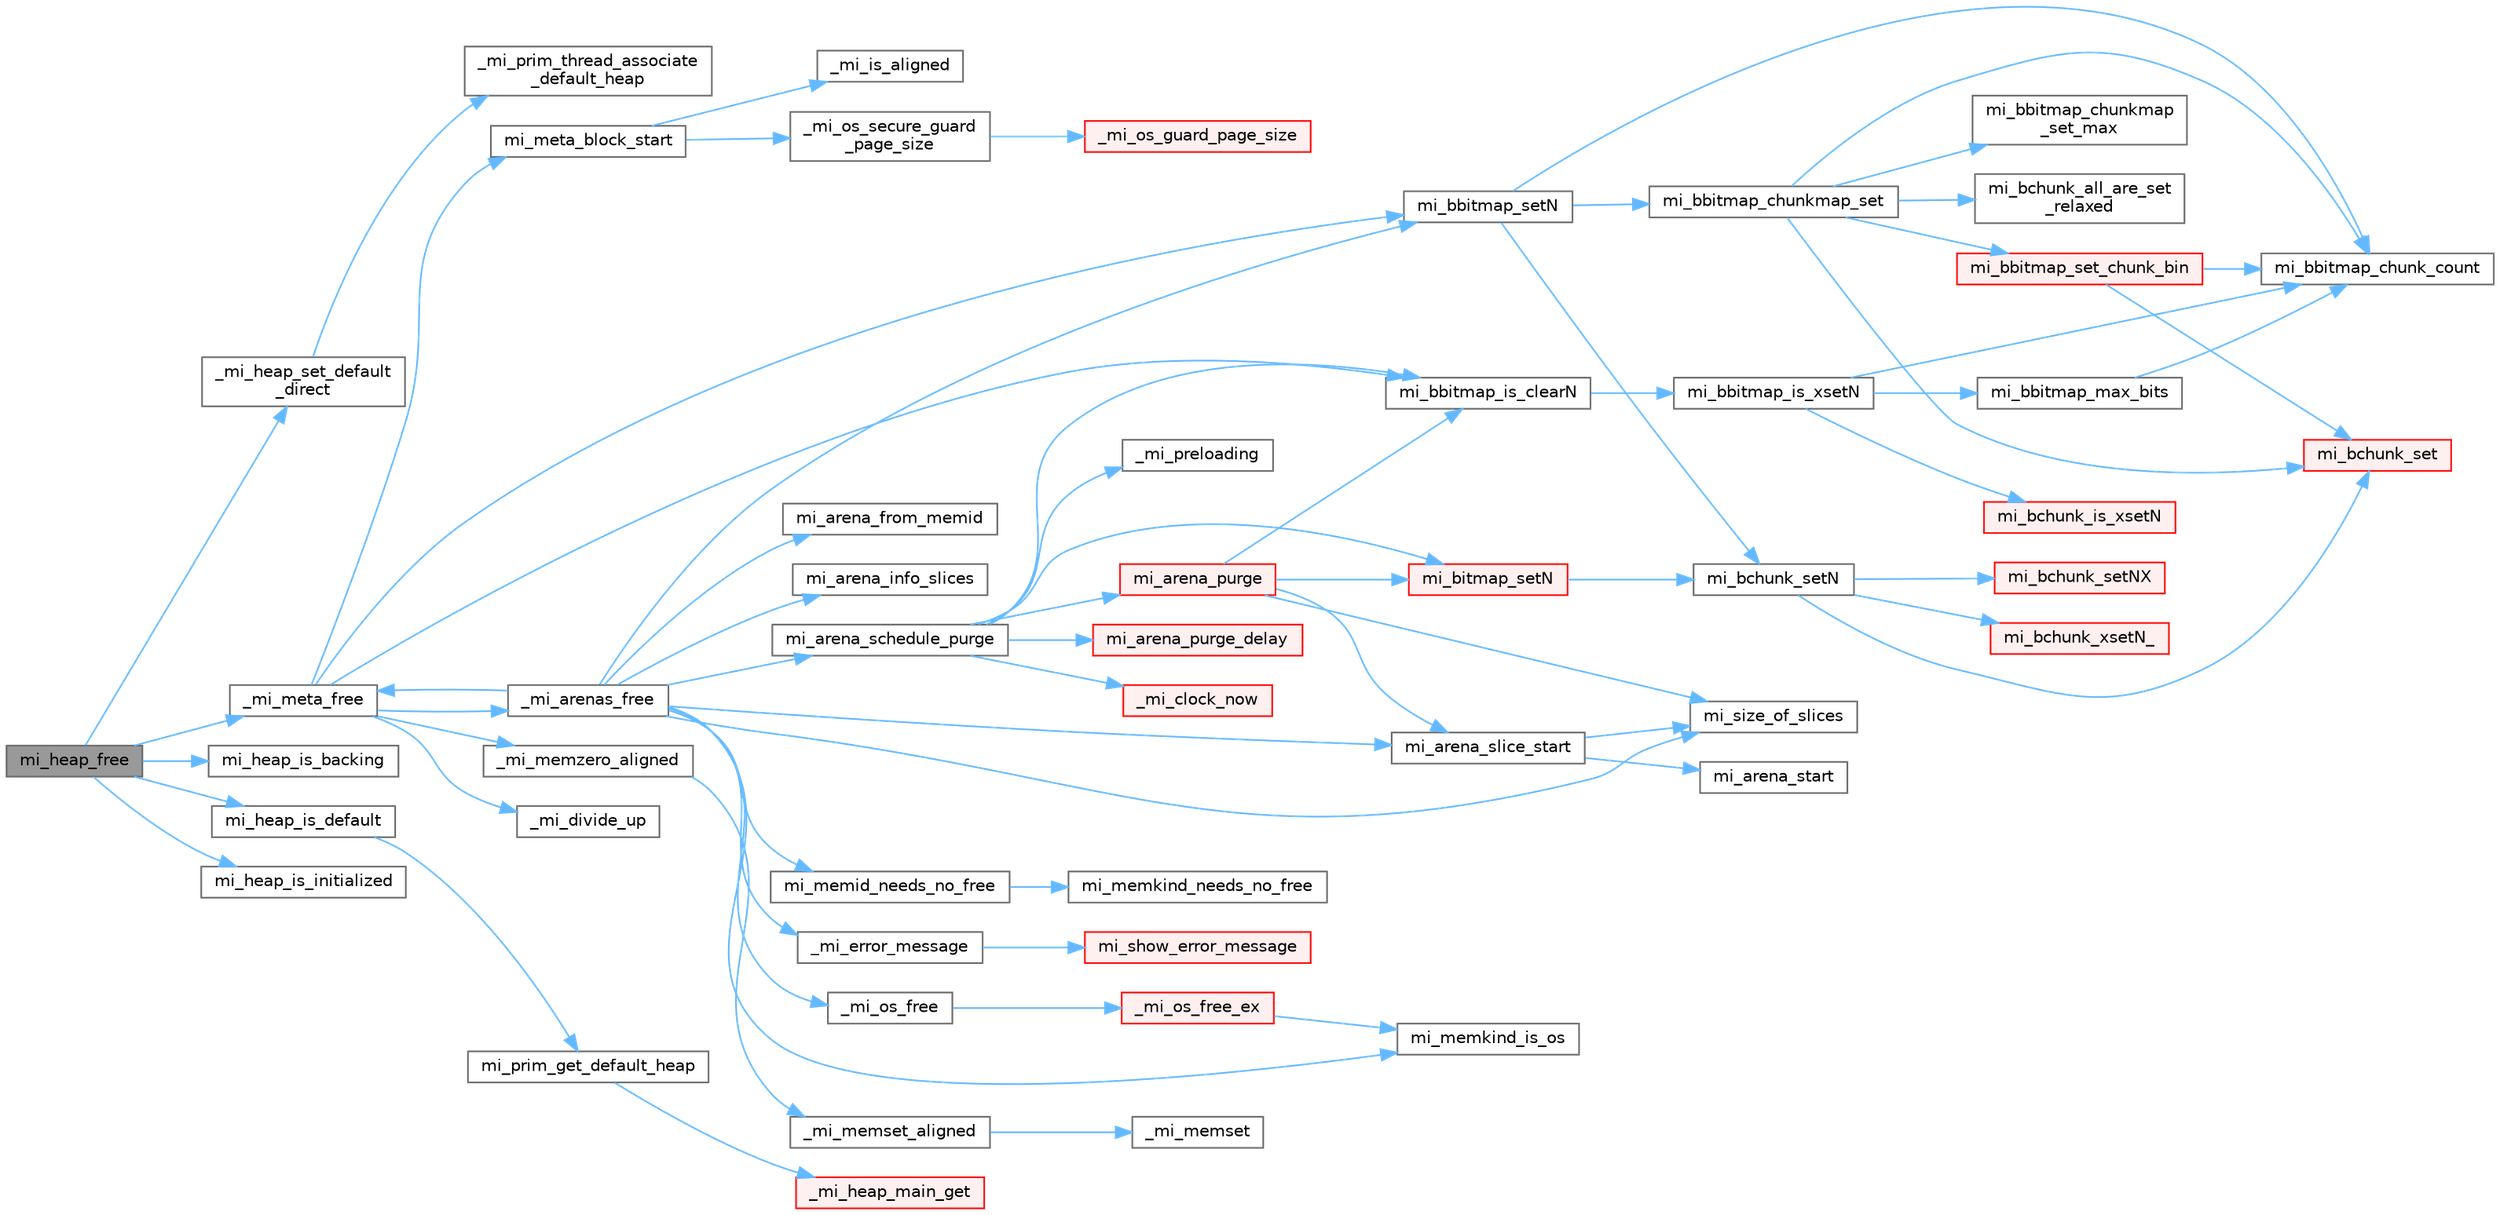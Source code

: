 digraph "mi_heap_free"
{
 // LATEX_PDF_SIZE
  bgcolor="transparent";
  edge [fontname=Helvetica,fontsize=10,labelfontname=Helvetica,labelfontsize=10];
  node [fontname=Helvetica,fontsize=10,shape=box,height=0.2,width=0.4];
  rankdir="LR";
  Node1 [id="Node000001",label="mi_heap_free",height=0.2,width=0.4,color="gray40", fillcolor="grey60", style="filled", fontcolor="black",tooltip=" "];
  Node1 -> Node2 [id="edge1_Node000001_Node000002",color="steelblue1",style="solid",tooltip=" "];
  Node2 [id="Node000002",label="_mi_heap_set_default\l_direct",height=0.2,width=0.4,color="grey40", fillcolor="white", style="filled",URL="$_e_a_s_t_l_2packages_2mimalloc_2src_2init_8c.html#a96662339b7c5ce88bc64ce34ac3afd62",tooltip=" "];
  Node2 -> Node3 [id="edge2_Node000002_Node000003",color="steelblue1",style="solid",tooltip=" "];
  Node3 [id="Node000003",label="_mi_prim_thread_associate\l_default_heap",height=0.2,width=0.4,color="grey40", fillcolor="white", style="filled",URL="$windows_2prim_8c.html#a14b6be498e17cdf74c6b5cb38c2ec306",tooltip=" "];
  Node1 -> Node4 [id="edge3_Node000001_Node000004",color="steelblue1",style="solid",tooltip=" "];
  Node4 [id="Node000004",label="_mi_meta_free",height=0.2,width=0.4,color="grey40", fillcolor="white", style="filled",URL="$arena-meta_8c.html#ab82e802fb1812b8ac1cce8b62b34cbe7",tooltip=" "];
  Node4 -> Node5 [id="edge4_Node000004_Node000005",color="steelblue1",style="solid",tooltip=" "];
  Node5 [id="Node000005",label="_mi_arenas_free",height=0.2,width=0.4,color="grey40", fillcolor="white", style="filled",URL="$arena_8c.html#af53fcdaf8975de25beee4cd536d92c30",tooltip=" "];
  Node5 -> Node6 [id="edge5_Node000005_Node000006",color="steelblue1",style="solid",tooltip=" "];
  Node6 [id="Node000006",label="_mi_error_message",height=0.2,width=0.4,color="grey40", fillcolor="white", style="filled",URL="$options_8c.html#a2bebc073bcaac71658e57bb260c2e426",tooltip=" "];
  Node6 -> Node7 [id="edge6_Node000006_Node000007",color="steelblue1",style="solid",tooltip=" "];
  Node7 [id="Node000007",label="mi_show_error_message",height=0.2,width=0.4,color="red", fillcolor="#FFF0F0", style="filled",URL="$options_8c.html#a025f32c63014753e87fd7a579d2bb8aa",tooltip=" "];
  Node5 -> Node4 [id="edge7_Node000005_Node000004",color="steelblue1",style="solid",tooltip=" "];
  Node5 -> Node43 [id="edge8_Node000005_Node000043",color="steelblue1",style="solid",tooltip=" "];
  Node43 [id="Node000043",label="_mi_os_free",height=0.2,width=0.4,color="grey40", fillcolor="white", style="filled",URL="$os_8c.html#aef12a26764ff4aae64a1df9116452428",tooltip=" "];
  Node43 -> Node44 [id="edge9_Node000043_Node000044",color="steelblue1",style="solid",tooltip=" "];
  Node44 [id="Node000044",label="_mi_os_free_ex",height=0.2,width=0.4,color="red", fillcolor="#FFF0F0", style="filled",URL="$os_8c.html#aeadf7a5475ecac072880a4c415d85c75",tooltip=" "];
  Node44 -> Node48 [id="edge10_Node000044_Node000048",color="steelblue1",style="solid",tooltip=" "];
  Node48 [id="Node000048",label="mi_memkind_is_os",height=0.2,width=0.4,color="grey40", fillcolor="white", style="filled",URL="$types_8h.html#a7b53315c793e6a0934fb369cfb0dc388",tooltip=" "];
  Node5 -> Node53 [id="edge11_Node000005_Node000053",color="steelblue1",style="solid",tooltip=" "];
  Node53 [id="Node000053",label="mi_arena_from_memid",height=0.2,width=0.4,color="grey40", fillcolor="white", style="filled",URL="$arena_8c.html#aaeefb8c6dfbc85b1597643b9876a9397",tooltip=" "];
  Node5 -> Node54 [id="edge12_Node000005_Node000054",color="steelblue1",style="solid",tooltip=" "];
  Node54 [id="Node000054",label="mi_arena_info_slices",height=0.2,width=0.4,color="grey40", fillcolor="white", style="filled",URL="$arena_8c.html#ad2a1e3eef51adb19c1bc74b28900a6e6",tooltip=" "];
  Node5 -> Node55 [id="edge13_Node000005_Node000055",color="steelblue1",style="solid",tooltip=" "];
  Node55 [id="Node000055",label="mi_arena_schedule_purge",height=0.2,width=0.4,color="grey40", fillcolor="white", style="filled",URL="$arena_8c.html#a8dc5c7dba33006692899ce1b367737a4",tooltip=" "];
  Node55 -> Node56 [id="edge14_Node000055_Node000056",color="steelblue1",style="solid",tooltip=" "];
  Node56 [id="Node000056",label="_mi_clock_now",height=0.2,width=0.4,color="red", fillcolor="#FFF0F0", style="filled",URL="$stats_8c.html#a93c8529a1e3131fd656d6d3fa42198ee",tooltip=" "];
  Node55 -> Node13 [id="edge15_Node000055_Node000013",color="steelblue1",style="solid",tooltip=" "];
  Node13 [id="Node000013",label="_mi_preloading",height=0.2,width=0.4,color="grey40", fillcolor="white", style="filled",URL="$_e_a_s_t_l_2packages_2mimalloc_2src_2init_8c.html#a404be8b4c0576588270fde0b2a4d7832",tooltip=" "];
  Node55 -> Node59 [id="edge16_Node000055_Node000059",color="steelblue1",style="solid",tooltip=" "];
  Node59 [id="Node000059",label="mi_arena_purge",height=0.2,width=0.4,color="red", fillcolor="#FFF0F0", style="filled",URL="$arena_8c.html#ab0dfb887a80b4a16ed4390bdebbdd38c",tooltip=" "];
  Node59 -> Node72 [id="edge17_Node000059_Node000072",color="steelblue1",style="solid",tooltip=" "];
  Node72 [id="Node000072",label="mi_arena_slice_start",height=0.2,width=0.4,color="grey40", fillcolor="white", style="filled",URL="$arena_8c.html#a0a2d2bb37e419baf7d346107e77c6e05",tooltip=" "];
  Node72 -> Node73 [id="edge18_Node000072_Node000073",color="steelblue1",style="solid",tooltip=" "];
  Node73 [id="Node000073",label="mi_arena_start",height=0.2,width=0.4,color="grey40", fillcolor="white", style="filled",URL="$arena_8c.html#a8aa073deb4be73d4bbc7b27864c55cd4",tooltip=" "];
  Node72 -> Node74 [id="edge19_Node000072_Node000074",color="steelblue1",style="solid",tooltip=" "];
  Node74 [id="Node000074",label="mi_size_of_slices",height=0.2,width=0.4,color="grey40", fillcolor="white", style="filled",URL="$_e_a_s_t_l_2packages_2mimalloc_2include_2mimalloc_2internal_8h.html#ae8e31ea92ee1ee2f1a93ea87d0184436",tooltip=" "];
  Node59 -> Node75 [id="edge20_Node000059_Node000075",color="steelblue1",style="solid",tooltip=" "];
  Node75 [id="Node000075",label="mi_bbitmap_is_clearN",height=0.2,width=0.4,color="grey40", fillcolor="white", style="filled",URL="$bitmap_8h.html#a5424318442a5d1f904eab0d157bc777e",tooltip=" "];
  Node75 -> Node76 [id="edge21_Node000075_Node000076",color="steelblue1",style="solid",tooltip=" "];
  Node76 [id="Node000076",label="mi_bbitmap_is_xsetN",height=0.2,width=0.4,color="grey40", fillcolor="white", style="filled",URL="$bitmap_8c.html#a143c1ab4aaff95bc9a5642f45e2fc52f",tooltip=" "];
  Node76 -> Node77 [id="edge22_Node000076_Node000077",color="steelblue1",style="solid",tooltip=" "];
  Node77 [id="Node000077",label="mi_bbitmap_chunk_count",height=0.2,width=0.4,color="grey40", fillcolor="white", style="filled",URL="$bitmap_8h.html#a61d4c39827af9a9dbeb574d28856ba90",tooltip=" "];
  Node76 -> Node78 [id="edge23_Node000076_Node000078",color="steelblue1",style="solid",tooltip=" "];
  Node78 [id="Node000078",label="mi_bbitmap_max_bits",height=0.2,width=0.4,color="grey40", fillcolor="white", style="filled",URL="$bitmap_8h.html#afb1f816c002677982471bf19521ac6ee",tooltip=" "];
  Node78 -> Node77 [id="edge24_Node000078_Node000077",color="steelblue1",style="solid",tooltip=" "];
  Node76 -> Node79 [id="edge25_Node000076_Node000079",color="steelblue1",style="solid",tooltip=" "];
  Node79 [id="Node000079",label="mi_bchunk_is_xsetN",height=0.2,width=0.4,color="red", fillcolor="#FFF0F0", style="filled",URL="$bitmap_8c.html#ab0d208390523d5afdb78b6f0be816b2f",tooltip=" "];
  Node59 -> Node107 [id="edge26_Node000059_Node000107",color="steelblue1",style="solid",tooltip=" "];
  Node107 [id="Node000107",label="mi_bitmap_setN",height=0.2,width=0.4,color="red", fillcolor="#FFF0F0", style="filled",URL="$bitmap_8c.html#a8b50ea67e216213718b39a8bdc71c089",tooltip=" "];
  Node107 -> Node108 [id="edge27_Node000107_Node000108",color="steelblue1",style="solid",tooltip=" "];
  Node108 [id="Node000108",label="mi_bchunk_setN",height=0.2,width=0.4,color="grey40", fillcolor="white", style="filled",URL="$bitmap_8c.html#a931ab182d5a458c9811743a39c0637df",tooltip=" "];
  Node108 -> Node105 [id="edge28_Node000108_Node000105",color="steelblue1",style="solid",tooltip=" "];
  Node105 [id="Node000105",label="mi_bchunk_set",height=0.2,width=0.4,color="red", fillcolor="#FFF0F0", style="filled",URL="$bitmap_8c.html#ab346ba3b2da689a30e5cc0bf7348e552",tooltip=" "];
  Node108 -> Node109 [id="edge29_Node000108_Node000109",color="steelblue1",style="solid",tooltip=" "];
  Node109 [id="Node000109",label="mi_bchunk_setNX",height=0.2,width=0.4,color="red", fillcolor="#FFF0F0", style="filled",URL="$bitmap_8c.html#acd5910ee7615a9c560d6d110350691d7",tooltip=" "];
  Node108 -> Node94 [id="edge30_Node000108_Node000094",color="steelblue1",style="solid",tooltip=" "];
  Node94 [id="Node000094",label="mi_bchunk_xsetN_",height=0.2,width=0.4,color="red", fillcolor="#FFF0F0", style="filled",URL="$bitmap_8c.html#a389dbd44ba9433ec98be6f3222776f46",tooltip=" "];
  Node59 -> Node74 [id="edge31_Node000059_Node000074",color="steelblue1",style="solid",tooltip=" "];
  Node55 -> Node111 [id="edge32_Node000055_Node000111",color="steelblue1",style="solid",tooltip=" "];
  Node111 [id="Node000111",label="mi_arena_purge_delay",height=0.2,width=0.4,color="red", fillcolor="#FFF0F0", style="filled",URL="$arena_8c.html#abf54c4e28e45932723209cba84f05ce3",tooltip=" "];
  Node55 -> Node75 [id="edge33_Node000055_Node000075",color="steelblue1",style="solid",tooltip=" "];
  Node55 -> Node107 [id="edge34_Node000055_Node000107",color="steelblue1",style="solid",tooltip=" "];
  Node5 -> Node72 [id="edge35_Node000005_Node000072",color="steelblue1",style="solid",tooltip=" "];
  Node5 -> Node112 [id="edge36_Node000005_Node000112",color="steelblue1",style="solid",tooltip=" "];
  Node112 [id="Node000112",label="mi_bbitmap_setN",height=0.2,width=0.4,color="grey40", fillcolor="white", style="filled",URL="$bitmap_8c.html#ad8105936ebee14e0c6cadb2e8c37b024",tooltip=" "];
  Node112 -> Node77 [id="edge37_Node000112_Node000077",color="steelblue1",style="solid",tooltip=" "];
  Node112 -> Node113 [id="edge38_Node000112_Node000113",color="steelblue1",style="solid",tooltip=" "];
  Node113 [id="Node000113",label="mi_bbitmap_chunkmap_set",height=0.2,width=0.4,color="grey40", fillcolor="white", style="filled",URL="$bitmap_8c.html#a5e83447278a21fe0e1881471aed3723f",tooltip=" "];
  Node113 -> Node77 [id="edge39_Node000113_Node000077",color="steelblue1",style="solid",tooltip=" "];
  Node113 -> Node114 [id="edge40_Node000113_Node000114",color="steelblue1",style="solid",tooltip=" "];
  Node114 [id="Node000114",label="mi_bbitmap_chunkmap\l_set_max",height=0.2,width=0.4,color="grey40", fillcolor="white", style="filled",URL="$bitmap_8c.html#a841d1e310df48c7f00345ba145298635",tooltip=" "];
  Node113 -> Node115 [id="edge41_Node000113_Node000115",color="steelblue1",style="solid",tooltip=" "];
  Node115 [id="Node000115",label="mi_bbitmap_set_chunk_bin",height=0.2,width=0.4,color="red", fillcolor="#FFF0F0", style="filled",URL="$bitmap_8c.html#ade3837b1ccb66e3adb45a8a6fdb71a77",tooltip=" "];
  Node115 -> Node77 [id="edge42_Node000115_Node000077",color="steelblue1",style="solid",tooltip=" "];
  Node115 -> Node105 [id="edge43_Node000115_Node000105",color="steelblue1",style="solid",tooltip=" "];
  Node113 -> Node117 [id="edge44_Node000113_Node000117",color="steelblue1",style="solid",tooltip=" "];
  Node117 [id="Node000117",label="mi_bchunk_all_are_set\l_relaxed",height=0.2,width=0.4,color="grey40", fillcolor="white", style="filled",URL="$bitmap_8c.html#a7879ec0a2a72c95ff4d0037eb61580d6",tooltip=" "];
  Node113 -> Node105 [id="edge45_Node000113_Node000105",color="steelblue1",style="solid",tooltip=" "];
  Node112 -> Node108 [id="edge46_Node000112_Node000108",color="steelblue1",style="solid",tooltip=" "];
  Node5 -> Node118 [id="edge47_Node000005_Node000118",color="steelblue1",style="solid",tooltip=" "];
  Node118 [id="Node000118",label="mi_memid_needs_no_free",height=0.2,width=0.4,color="grey40", fillcolor="white", style="filled",URL="$types_8h.html#a15f0edf992702ab13e8ec2bd51df4c31",tooltip=" "];
  Node118 -> Node119 [id="edge48_Node000118_Node000119",color="steelblue1",style="solid",tooltip=" "];
  Node119 [id="Node000119",label="mi_memkind_needs_no_free",height=0.2,width=0.4,color="grey40", fillcolor="white", style="filled",URL="$types_8h.html#addbf2d90f0dbd0c3baf3f54a2a8b6292",tooltip=" "];
  Node5 -> Node48 [id="edge49_Node000005_Node000048",color="steelblue1",style="solid",tooltip=" "];
  Node5 -> Node74 [id="edge50_Node000005_Node000074",color="steelblue1",style="solid",tooltip=" "];
  Node4 -> Node120 [id="edge51_Node000004_Node000120",color="steelblue1",style="solid",tooltip=" "];
  Node120 [id="Node000120",label="_mi_divide_up",height=0.2,width=0.4,color="grey40", fillcolor="white", style="filled",URL="$_e_a_s_t_l_2packages_2mimalloc_2include_2mimalloc_2internal_8h.html#a693e5b64e9a4644c716974dda2395edc",tooltip=" "];
  Node4 -> Node121 [id="edge52_Node000004_Node000121",color="steelblue1",style="solid",tooltip=" "];
  Node121 [id="Node000121",label="_mi_memzero_aligned",height=0.2,width=0.4,color="grey40", fillcolor="white", style="filled",URL="$_e_a_s_t_l_2packages_2mimalloc_2include_2mimalloc_2internal_8h.html#aa1d3beee9d492fc175ac2584e50fd8ea",tooltip=" "];
  Node121 -> Node122 [id="edge53_Node000121_Node000122",color="steelblue1",style="solid",tooltip=" "];
  Node122 [id="Node000122",label="_mi_memset_aligned",height=0.2,width=0.4,color="grey40", fillcolor="white", style="filled",URL="$_e_a_s_t_l_2packages_2mimalloc_2include_2mimalloc_2internal_8h.html#a770dbf90c89e7e7761f2f99c0fc28115",tooltip=" "];
  Node122 -> Node123 [id="edge54_Node000122_Node000123",color="steelblue1",style="solid",tooltip=" "];
  Node123 [id="Node000123",label="_mi_memset",height=0.2,width=0.4,color="grey40", fillcolor="white", style="filled",URL="$_e_a_s_t_l_2packages_2mimalloc_2include_2mimalloc_2internal_8h.html#ae042f084f894809035813d45e3c43561",tooltip=" "];
  Node4 -> Node75 [id="edge55_Node000004_Node000075",color="steelblue1",style="solid",tooltip=" "];
  Node4 -> Node112 [id="edge56_Node000004_Node000112",color="steelblue1",style="solid",tooltip=" "];
  Node4 -> Node124 [id="edge57_Node000004_Node000124",color="steelblue1",style="solid",tooltip=" "];
  Node124 [id="Node000124",label="mi_meta_block_start",height=0.2,width=0.4,color="grey40", fillcolor="white", style="filled",URL="$arena-meta_8c.html#aeece3fac418407c81bab2ef651ea35a6",tooltip=" "];
  Node124 -> Node125 [id="edge58_Node000124_Node000125",color="steelblue1",style="solid",tooltip=" "];
  Node125 [id="Node000125",label="_mi_is_aligned",height=0.2,width=0.4,color="grey40", fillcolor="white", style="filled",URL="$_e_a_s_t_l_2packages_2mimalloc_2include_2mimalloc_2internal_8h.html#ad446ae4d82cbdbd78dfbe46fa2330555",tooltip=" "];
  Node124 -> Node126 [id="edge59_Node000124_Node000126",color="steelblue1",style="solid",tooltip=" "];
  Node126 [id="Node000126",label="_mi_os_secure_guard\l_page_size",height=0.2,width=0.4,color="grey40", fillcolor="white", style="filled",URL="$os_8c.html#a2daf38bcf9e1a42db5038d237354fbe2",tooltip=" "];
  Node126 -> Node127 [id="edge60_Node000126_Node000127",color="steelblue1",style="solid",tooltip=" "];
  Node127 [id="Node000127",label="_mi_os_guard_page_size",height=0.2,width=0.4,color="red", fillcolor="#FFF0F0", style="filled",URL="$os_8c.html#a92837b7960d16ef8d3e038784b1c95df",tooltip=" "];
  Node1 -> Node128 [id="edge61_Node000001_Node000128",color="steelblue1",style="solid",tooltip=" "];
  Node128 [id="Node000128",label="mi_heap_is_backing",height=0.2,width=0.4,color="grey40", fillcolor="white", style="filled",URL="$_e_a_s_t_l_2packages_2mimalloc_2include_2mimalloc_2internal_8h.html#a9f4f9f1e020b8a62342ad9acbddda60f",tooltip=" "];
  Node1 -> Node129 [id="edge62_Node000001_Node000129",color="steelblue1",style="solid",tooltip=" "];
  Node129 [id="Node000129",label="mi_heap_is_default",height=0.2,width=0.4,color="grey40", fillcolor="white", style="filled",URL="$heap_8c.html#a4a8ed126dd329d5796df580c6aa9865b",tooltip=" "];
  Node129 -> Node130 [id="edge63_Node000129_Node000130",color="steelblue1",style="solid",tooltip=" "];
  Node130 [id="Node000130",label="mi_prim_get_default_heap",height=0.2,width=0.4,color="grey40", fillcolor="white", style="filled",URL="$prim_8h.html#a986e62564728229db3ccecbd6e97fd98",tooltip=" "];
  Node130 -> Node131 [id="edge64_Node000130_Node000131",color="steelblue1",style="solid",tooltip=" "];
  Node131 [id="Node000131",label="_mi_heap_main_get",height=0.2,width=0.4,color="red", fillcolor="#FFF0F0", style="filled",URL="$_e_a_s_t_l_2packages_2mimalloc_2src_2init_8c.html#a1feeb4148fb048caf23361152895a55c",tooltip=" "];
  Node1 -> Node156 [id="edge65_Node000001_Node000156",color="steelblue1",style="solid",tooltip=" "];
  Node156 [id="Node000156",label="mi_heap_is_initialized",height=0.2,width=0.4,color="grey40", fillcolor="white", style="filled",URL="$_e_a_s_t_l_2packages_2mimalloc_2include_2mimalloc_2internal_8h.html#a320c7d8a15c57974d3b105558a2a55e6",tooltip=" "];
}

